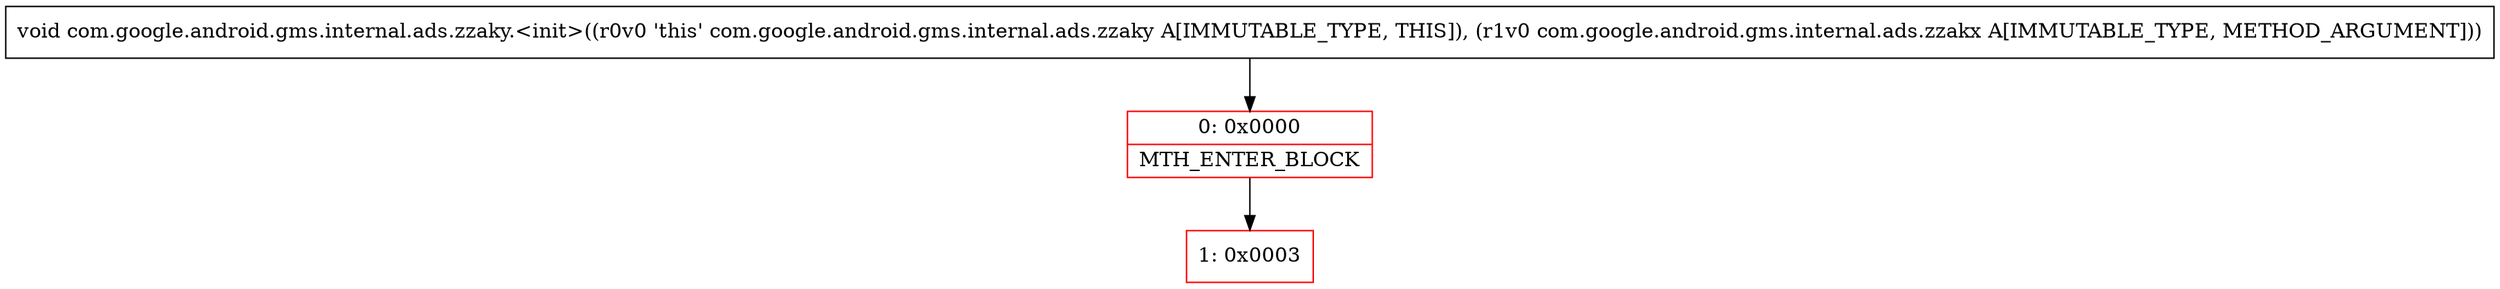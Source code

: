 digraph "CFG forcom.google.android.gms.internal.ads.zzaky.\<init\>(Lcom\/google\/android\/gms\/internal\/ads\/zzakx;)V" {
subgraph cluster_Region_2024834956 {
label = "R(0)";
node [shape=record,color=blue];
}
Node_0 [shape=record,color=red,label="{0\:\ 0x0000|MTH_ENTER_BLOCK\l}"];
Node_1 [shape=record,color=red,label="{1\:\ 0x0003}"];
MethodNode[shape=record,label="{void com.google.android.gms.internal.ads.zzaky.\<init\>((r0v0 'this' com.google.android.gms.internal.ads.zzaky A[IMMUTABLE_TYPE, THIS]), (r1v0 com.google.android.gms.internal.ads.zzakx A[IMMUTABLE_TYPE, METHOD_ARGUMENT])) }"];
MethodNode -> Node_0;
Node_0 -> Node_1;
}

